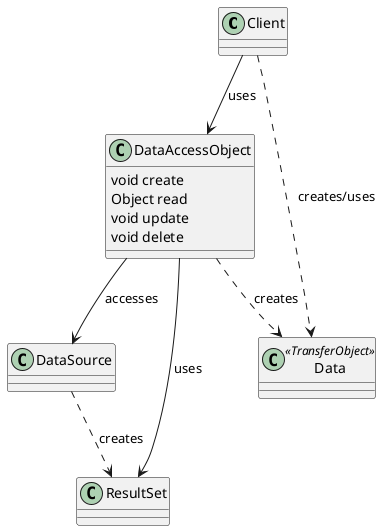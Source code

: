 @startuml

Client --> DataAccessObject : "uses"
DataAccessObject ..> Data : "creates"
Client ..>  Data : "creates/uses"
DataAccessObject --> DataSource : "accesses"
DataAccessObject --> ResultSet : "uses"
DataSource ..> ResultSet : "creates"

DataAccessObject : void create
DataAccessObject : Object read
DataAccessObject : void update
DataAccessObject : void delete

class Data << TransferObject >>

@enduml